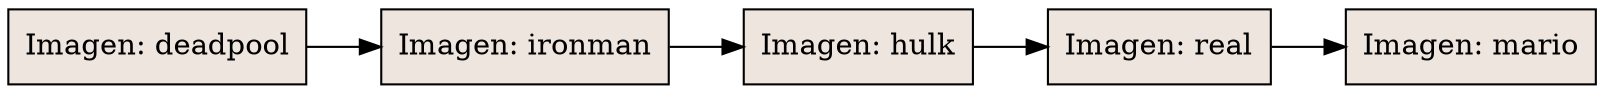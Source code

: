 digraph Post {
rankdir = LR;
11846768[shape=record, style=filled, fillcolor=seashell2,label="Imagen: deadpool"];
11846768->11847208;
11847208[shape=record, style=filled, fillcolor=seashell2,label="Imagen: ironman"];
11847208->11846928;
11846928[shape=record, style=filled, fillcolor=seashell2,label="Imagen: hulk"];
11846928->11846648;
11846648[shape=record, style=filled, fillcolor=seashell2,label="Imagen: real"];
11846648->11846968;
11846968[shape=record, style=filled, fillcolor=seashell2,label="Imagen: mario"];
}
